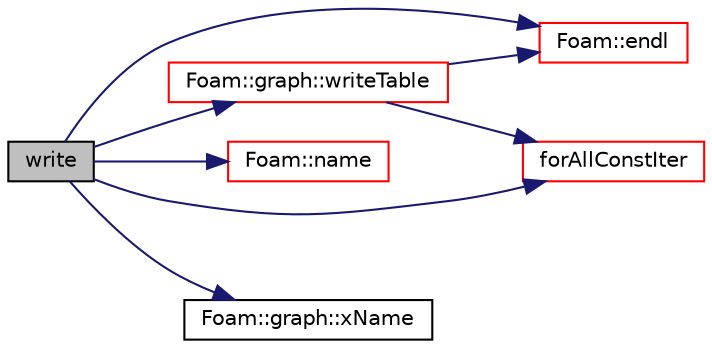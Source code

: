 digraph "write"
{
  bgcolor="transparent";
  edge [fontname="Helvetica",fontsize="10",labelfontname="Helvetica",labelfontsize="10"];
  node [fontname="Helvetica",fontsize="10",shape=record];
  rankdir="LR";
  Node312 [label="write",height=0.2,width=0.4,color="black", fillcolor="grey75", style="filled", fontcolor="black"];
  Node312 -> Node313 [color="midnightblue",fontsize="10",style="solid",fontname="Helvetica"];
  Node313 [label="Foam::endl",height=0.2,width=0.4,color="red",URL="$a21851.html#a2db8fe02a0d3909e9351bb4275b23ce4",tooltip="Add newline and flush stream. "];
  Node312 -> Node315 [color="midnightblue",fontsize="10",style="solid",fontname="Helvetica"];
  Node315 [label="forAllConstIter",height=0.2,width=0.4,color="red",URL="$a39311.html#ae21e2836509b0fa7f7cedf6493b11b09"];
  Node312 -> Node491 [color="midnightblue",fontsize="10",style="solid",fontname="Helvetica"];
  Node491 [label="Foam::name",height=0.2,width=0.4,color="red",URL="$a21851.html#adcb0df2bd4953cb6bb390272d8263c3a",tooltip="Return a string representation of a complex. "];
  Node312 -> Node610 [color="midnightblue",fontsize="10",style="solid",fontname="Helvetica"];
  Node610 [label="Foam::graph::writeTable",height=0.2,width=0.4,color="red",URL="$a27813.html#aac70ada17106ff8fb0a4bb6eb6351bbc",tooltip="Write out graph data as a simple table. "];
  Node610 -> Node313 [color="midnightblue",fontsize="10",style="solid",fontname="Helvetica"];
  Node610 -> Node315 [color="midnightblue",fontsize="10",style="solid",fontname="Helvetica"];
  Node312 -> Node613 [color="midnightblue",fontsize="10",style="solid",fontname="Helvetica"];
  Node613 [label="Foam::graph::xName",height=0.2,width=0.4,color="black",URL="$a27813.html#adfaab63d12d895ede32485ddfc1290c7"];
}
